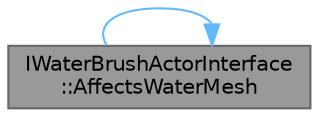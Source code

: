 digraph "IWaterBrushActorInterface::AffectsWaterMesh"
{
 // INTERACTIVE_SVG=YES
 // LATEX_PDF_SIZE
  bgcolor="transparent";
  edge [fontname=Helvetica,fontsize=10,labelfontname=Helvetica,labelfontsize=10];
  node [fontname=Helvetica,fontsize=10,shape=box,height=0.2,width=0.4];
  rankdir="LR";
  Node1 [id="Node000001",label="IWaterBrushActorInterface\l::AffectsWaterMesh",height=0.2,width=0.4,color="gray40", fillcolor="grey60", style="filled", fontcolor="black",tooltip="Returns true if this water actor is currently affecting (i.e."];
  Node1 -> Node1 [id="edge1_Node000001_Node000001",color="steelblue1",style="solid",tooltip=" "];
}
